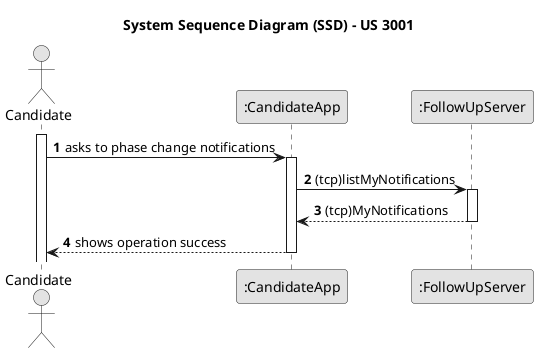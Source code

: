 @startuml
skinparam monochrome true
skinparam packageStyle rectangle
skinparam shadowing false

title System Sequence Diagram (SSD) - US 3001

autonumber

actor "Candidate" as User
participant ":CandidateApp" as CanApp
participant ":FollowUpServer" as Server

activate User

    User -> CanApp: asks to phase change notifications
        activate CanApp

    CanApp -> Server : (tcp)listMyNotifications
    activate Server

    Server --> CanApp : (tcp)MyNotifications
    deactivate Server

    CanApp--> User : shows operation success
        deactivate CanApp


@enduml
